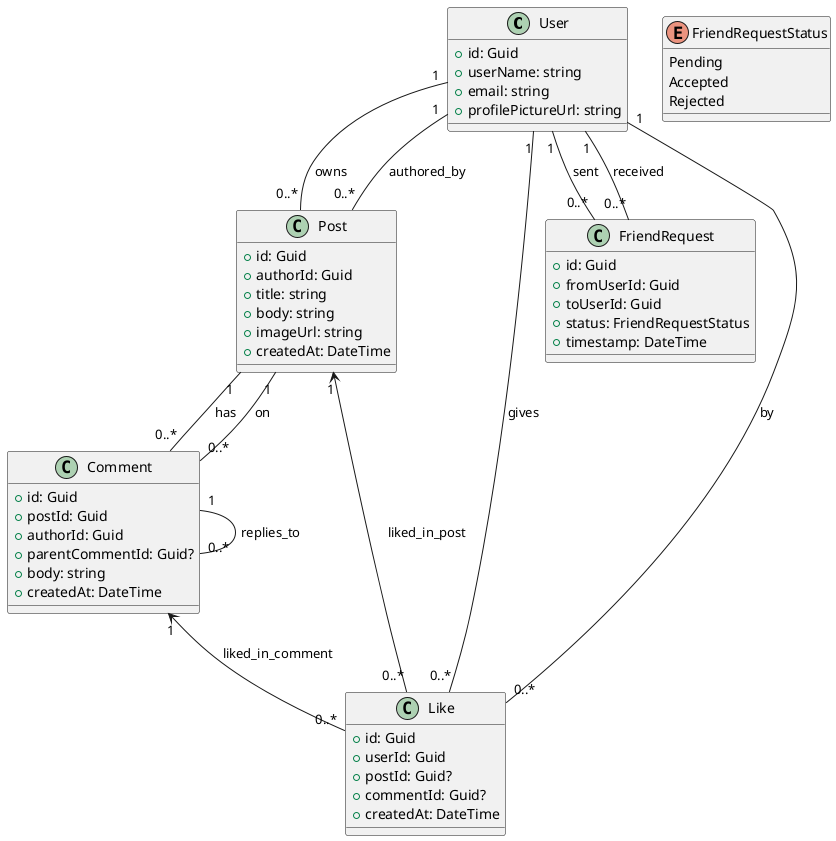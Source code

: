@startuml

class User {
  +id: Guid
  +userName: string
  +email: string
  +profilePictureUrl: string
}

class Post {
  +id: Guid
  +authorId: Guid
  +title: string
  +body: string
  +imageUrl: string
  +createdAt: DateTime
}

class Comment {
  +id: Guid
  +postId: Guid
  +authorId: Guid
  +parentCommentId: Guid? 
  +body: string
  +createdAt: DateTime
}

class Like {
  +id: Guid
  +userId: Guid
  +postId: Guid?
  +commentId: Guid?
  +createdAt: DateTime
}

enum FriendRequestStatus {
  Pending
  Accepted
  Rejected
}

class FriendRequest {
  +id: Guid
  +fromUserId: Guid
  +toUserId: Guid
  +status: FriendRequestStatus
  +timestamp: DateTime
}

' Relaciones
User "1" -- "0..*" Post : owns
Post "0..*" -- "1" User : authored_by

Post "1" -- "0..*" Comment : has
Comment "0..*" -- "1" Post : on

Comment "1" -- "0..*" Comment : replies_to

User "1" -- "0..*" Like : gives
Like "0..*" -- "1" User : by

Post "1" <-- "0..*" Like : liked_in_post
Comment "1" <-- "0..*" Like : liked_in_comment

User "1" -- "0..*" FriendRequest : sent
User "1" -- "0..*" FriendRequest : received

@enduml

